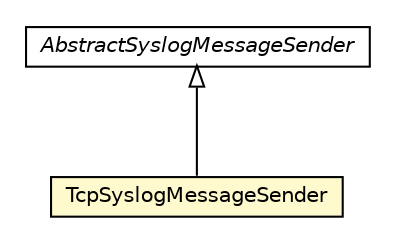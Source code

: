 #!/usr/local/bin/dot
#
# Class diagram 
# Generated by UMLGraph version R5_6-24-gf6e263 (http://www.umlgraph.org/)
#

digraph G {
	edge [fontname="Helvetica",fontsize=10,labelfontname="Helvetica",labelfontsize=10];
	node [fontname="Helvetica",fontsize=10,shape=plaintext];
	nodesep=0.25;
	ranksep=0.5;
	// com.cloudbees.syslog.sender.TcpSyslogMessageSender
	c8310397 [label=<<table title="com.cloudbees.syslog.sender.TcpSyslogMessageSender" border="0" cellborder="1" cellspacing="0" cellpadding="2" port="p" bgcolor="lemonChiffon" href="./TcpSyslogMessageSender.html">
		<tr><td><table border="0" cellspacing="0" cellpadding="1">
<tr><td align="center" balign="center"> TcpSyslogMessageSender </td></tr>
		</table></td></tr>
		</table>>, URL="./TcpSyslogMessageSender.html", fontname="Helvetica", fontcolor="black", fontsize=10.0];
	// com.cloudbees.syslog.sender.AbstractSyslogMessageSender
	c8310399 [label=<<table title="com.cloudbees.syslog.sender.AbstractSyslogMessageSender" border="0" cellborder="1" cellspacing="0" cellpadding="2" port="p" href="./AbstractSyslogMessageSender.html">
		<tr><td><table border="0" cellspacing="0" cellpadding="1">
<tr><td align="center" balign="center"><font face="Helvetica-Oblique"> AbstractSyslogMessageSender </font></td></tr>
		</table></td></tr>
		</table>>, URL="./AbstractSyslogMessageSender.html", fontname="Helvetica", fontcolor="black", fontsize=10.0];
	//com.cloudbees.syslog.sender.TcpSyslogMessageSender extends com.cloudbees.syslog.sender.AbstractSyslogMessageSender
	c8310399:p -> c8310397:p [dir=back,arrowtail=empty];
}

